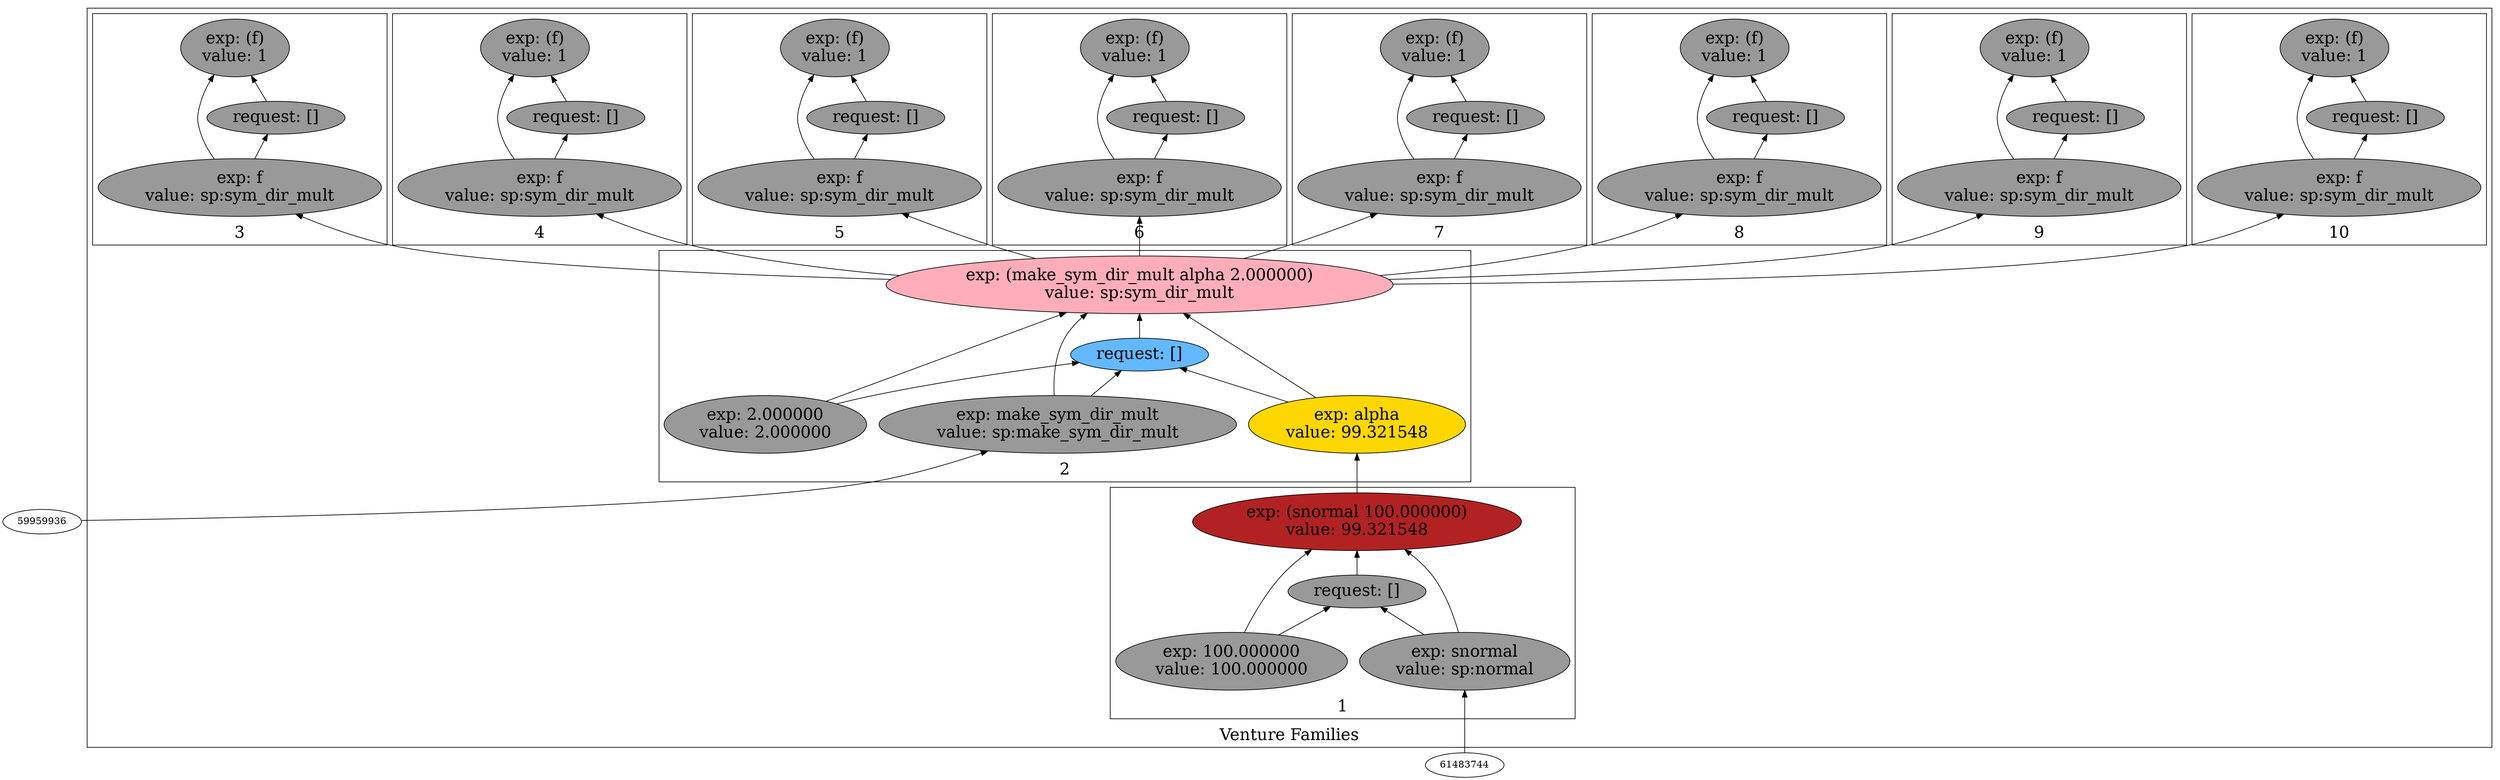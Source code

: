 digraph {
rankdir=BT
fontsize=24
subgraph cluster1 {
label="Venture Families"
subgraph cluster2 {
label="1"
"58793328"["fillcolor"="firebrick" "fontsize"="24" "label"="exp: (snormal 100.000000)\nvalue: 99.321548" "shape"="ellipse" "style"="filled" ]
"59782368"["fillcolor"="grey60" "fontsize"="24" "label"="request: []" "shape"="ellipse" "style"="filled" ]
"60176752"["fillcolor"="grey60" "fontsize"="24" "label"="exp: snormal\nvalue: sp:normal" "shape"="ellipse" "style"="filled" ]
"55978896"["fillcolor"="grey60" "fontsize"="24" "label"="exp: 100.000000\nvalue: 100.000000" "shape"="ellipse" "style"="filled" ]
}

subgraph cluster3 {
label="2"
"55107072"["fillcolor"="lightpink1" "fontsize"="24" "label"="exp: (make_sym_dir_mult alpha 2.000000)\nvalue: sp:sym_dir_mult" "shape"="ellipse" "style"="filled" ]
"58183536"["fillcolor"="steelblue1" "fontsize"="24" "label"="request: []" "shape"="ellipse" "style"="filled" ]
"53296304"["fillcolor"="grey60" "fontsize"="24" "label"="exp: make_sym_dir_mult\nvalue: sp:make_sym_dir_mult" "shape"="ellipse" "style"="filled" ]
"52404240"["fillcolor"="gold" "fontsize"="24" "label"="exp: alpha\nvalue: 99.321548" "shape"="ellipse" "style"="filled" ]
"57853120"["fillcolor"="grey60" "fontsize"="24" "label"="exp: 2.000000\nvalue: 2.000000" "shape"="ellipse" "style"="filled" ]
}

subgraph cluster4 {
label="3"
"60085760"["fillcolor"="grey60" "fontsize"="24" "label"="exp: (f)\nvalue: 1" "shape"="ellipse" "style"="filled" ]
"60248128"["fillcolor"="grey60" "fontsize"="24" "label"="request: []" "shape"="ellipse" "style"="filled" ]
"53085776"["fillcolor"="grey60" "fontsize"="24" "label"="exp: f\nvalue: sp:sym_dir_mult" "shape"="ellipse" "style"="filled" ]
}

subgraph cluster5 {
label="4"
"54608032"["fillcolor"="grey60" "fontsize"="24" "label"="exp: (f)\nvalue: 1" "shape"="ellipse" "style"="filled" ]
"60205760"["fillcolor"="grey60" "fontsize"="24" "label"="request: []" "shape"="ellipse" "style"="filled" ]
"55036928"["fillcolor"="grey60" "fontsize"="24" "label"="exp: f\nvalue: sp:sym_dir_mult" "shape"="ellipse" "style"="filled" ]
}

subgraph cluster6 {
label="5"
"53080768"["fillcolor"="grey60" "fontsize"="24" "label"="exp: (f)\nvalue: 1" "shape"="ellipse" "style"="filled" ]
"48783584"["fillcolor"="grey60" "fontsize"="24" "label"="request: []" "shape"="ellipse" "style"="filled" ]
"53080080"["fillcolor"="grey60" "fontsize"="24" "label"="exp: f\nvalue: sp:sym_dir_mult" "shape"="ellipse" "style"="filled" ]
}

subgraph cluster7 {
label="6"
"50481568"["fillcolor"="grey60" "fontsize"="24" "label"="exp: (f)\nvalue: 1" "shape"="ellipse" "style"="filled" ]
"53215552"["fillcolor"="grey60" "fontsize"="24" "label"="request: []" "shape"="ellipse" "style"="filled" ]
"53333456"["fillcolor"="grey60" "fontsize"="24" "label"="exp: f\nvalue: sp:sym_dir_mult" "shape"="ellipse" "style"="filled" ]
}

subgraph cluster8 {
label="7"
"57253040"["fillcolor"="grey60" "fontsize"="24" "label"="exp: (f)\nvalue: 1" "shape"="ellipse" "style"="filled" ]
"50247536"["fillcolor"="grey60" "fontsize"="24" "label"="request: []" "shape"="ellipse" "style"="filled" ]
"53345520"["fillcolor"="grey60" "fontsize"="24" "label"="exp: f\nvalue: sp:sym_dir_mult" "shape"="ellipse" "style"="filled" ]
}

subgraph cluster9 {
label="8"
"52397680"["fillcolor"="grey60" "fontsize"="24" "label"="exp: (f)\nvalue: 1" "shape"="ellipse" "style"="filled" ]
"54602032"["fillcolor"="grey60" "fontsize"="24" "label"="request: []" "shape"="ellipse" "style"="filled" ]
"51119600"["fillcolor"="grey60" "fontsize"="24" "label"="exp: f\nvalue: sp:sym_dir_mult" "shape"="ellipse" "style"="filled" ]
}

subgraph cluster10 {
label="9"
"55551824"["fillcolor"="grey60" "fontsize"="24" "label"="exp: (f)\nvalue: 1" "shape"="ellipse" "style"="filled" ]
"55519360"["fillcolor"="grey60" "fontsize"="24" "label"="request: []" "shape"="ellipse" "style"="filled" ]
"56354352"["fillcolor"="grey60" "fontsize"="24" "label"="exp: f\nvalue: sp:sym_dir_mult" "shape"="ellipse" "style"="filled" ]
}

subgraph cluster11 {
label="10"
"52407360"["fillcolor"="grey60" "fontsize"="24" "label"="exp: (f)\nvalue: 1" "shape"="ellipse" "style"="filled" ]
"52991392"["fillcolor"="grey60" "fontsize"="24" "label"="request: []" "shape"="ellipse" "style"="filled" ]
"51139232"["fillcolor"="grey60" "fontsize"="24" "label"="exp: f\nvalue: sp:sym_dir_mult" "shape"="ellipse" "style"="filled" ]
}

}

"53333456" -> "50481568"["arrowhead"="normal" "color"="black" "constraint"="true" "style"="solid" ]
"53333456" -> "53215552"["arrowhead"="normal" "color"="black" "constraint"="true" "style"="solid" ]
"55107072" -> "53333456"["arrowhead"="normal" "color"="black" "constraint"="true" "style"="solid" ]
"53215552" -> "50481568"["arrowhead"="normal" "color"="black" "constraint"="true" "style"="solid" ]
"51119600" -> "52397680"["arrowhead"="normal" "color"="black" "constraint"="true" "style"="solid" ]
"51119600" -> "54602032"["arrowhead"="normal" "color"="black" "constraint"="true" "style"="solid" ]
"55107072" -> "51119600"["arrowhead"="normal" "color"="black" "constraint"="true" "style"="solid" ]
"54602032" -> "52397680"["arrowhead"="normal" "color"="black" "constraint"="true" "style"="solid" ]
"51139232" -> "52407360"["arrowhead"="normal" "color"="black" "constraint"="true" "style"="solid" ]
"51139232" -> "52991392"["arrowhead"="normal" "color"="black" "constraint"="true" "style"="solid" ]
"55107072" -> "51139232"["arrowhead"="normal" "color"="black" "constraint"="true" "style"="solid" ]
"52991392" -> "52407360"["arrowhead"="normal" "color"="black" "constraint"="true" "style"="solid" ]
"53080080" -> "53080768"["arrowhead"="normal" "color"="black" "constraint"="true" "style"="solid" ]
"53080080" -> "48783584"["arrowhead"="normal" "color"="black" "constraint"="true" "style"="solid" ]
"55107072" -> "53080080"["arrowhead"="normal" "color"="black" "constraint"="true" "style"="solid" ]
"48783584" -> "53080768"["arrowhead"="normal" "color"="black" "constraint"="true" "style"="solid" ]
"55036928" -> "54608032"["arrowhead"="normal" "color"="black" "constraint"="true" "style"="solid" ]
"55036928" -> "60205760"["arrowhead"="normal" "color"="black" "constraint"="true" "style"="solid" ]
"55107072" -> "55036928"["arrowhead"="normal" "color"="black" "constraint"="true" "style"="solid" ]
"60205760" -> "54608032"["arrowhead"="normal" "color"="black" "constraint"="true" "style"="solid" ]
"53296304" -> "55107072"["arrowhead"="normal" "color"="black" "constraint"="true" "style"="solid" ]
"53296304" -> "58183536"["arrowhead"="normal" "color"="black" "constraint"="true" "style"="solid" ]
"59959936" -> "53296304"["arrowhead"="normal" "color"="black" "constraint"="true" "style"="solid" ]
"52404240" -> "55107072"["arrowhead"="normal" "color"="black" "constraint"="true" "style"="solid" ]
"52404240" -> "58183536"["arrowhead"="normal" "color"="black" "constraint"="true" "style"="solid" ]
"58793328" -> "52404240"["arrowhead"="normal" "color"="black" "constraint"="true" "style"="solid" ]
"57853120" -> "55107072"["arrowhead"="normal" "color"="black" "constraint"="true" "style"="solid" ]
"57853120" -> "58183536"["arrowhead"="normal" "color"="black" "constraint"="true" "style"="solid" ]
"58183536" -> "55107072"["arrowhead"="normal" "color"="black" "constraint"="true" "style"="solid" ]
"56354352" -> "55551824"["arrowhead"="normal" "color"="black" "constraint"="true" "style"="solid" ]
"56354352" -> "55519360"["arrowhead"="normal" "color"="black" "constraint"="true" "style"="solid" ]
"55107072" -> "56354352"["arrowhead"="normal" "color"="black" "constraint"="true" "style"="solid" ]
"55519360" -> "55551824"["arrowhead"="normal" "color"="black" "constraint"="true" "style"="solid" ]
"53345520" -> "57253040"["arrowhead"="normal" "color"="black" "constraint"="true" "style"="solid" ]
"53345520" -> "50247536"["arrowhead"="normal" "color"="black" "constraint"="true" "style"="solid" ]
"55107072" -> "53345520"["arrowhead"="normal" "color"="black" "constraint"="true" "style"="solid" ]
"50247536" -> "57253040"["arrowhead"="normal" "color"="black" "constraint"="true" "style"="solid" ]
"60176752" -> "58793328"["arrowhead"="normal" "color"="black" "constraint"="true" "style"="solid" ]
"60176752" -> "59782368"["arrowhead"="normal" "color"="black" "constraint"="true" "style"="solid" ]
"61483744" -> "60176752"["arrowhead"="normal" "color"="black" "constraint"="true" "style"="solid" ]
"55978896" -> "58793328"["arrowhead"="normal" "color"="black" "constraint"="true" "style"="solid" ]
"55978896" -> "59782368"["arrowhead"="normal" "color"="black" "constraint"="true" "style"="solid" ]
"59782368" -> "58793328"["arrowhead"="normal" "color"="black" "constraint"="true" "style"="solid" ]
"53085776" -> "60085760"["arrowhead"="normal" "color"="black" "constraint"="true" "style"="solid" ]
"53085776" -> "60248128"["arrowhead"="normal" "color"="black" "constraint"="true" "style"="solid" ]
"55107072" -> "53085776"["arrowhead"="normal" "color"="black" "constraint"="true" "style"="solid" ]
"60248128" -> "60085760"["arrowhead"="normal" "color"="black" "constraint"="true" "style"="solid" ]

}
